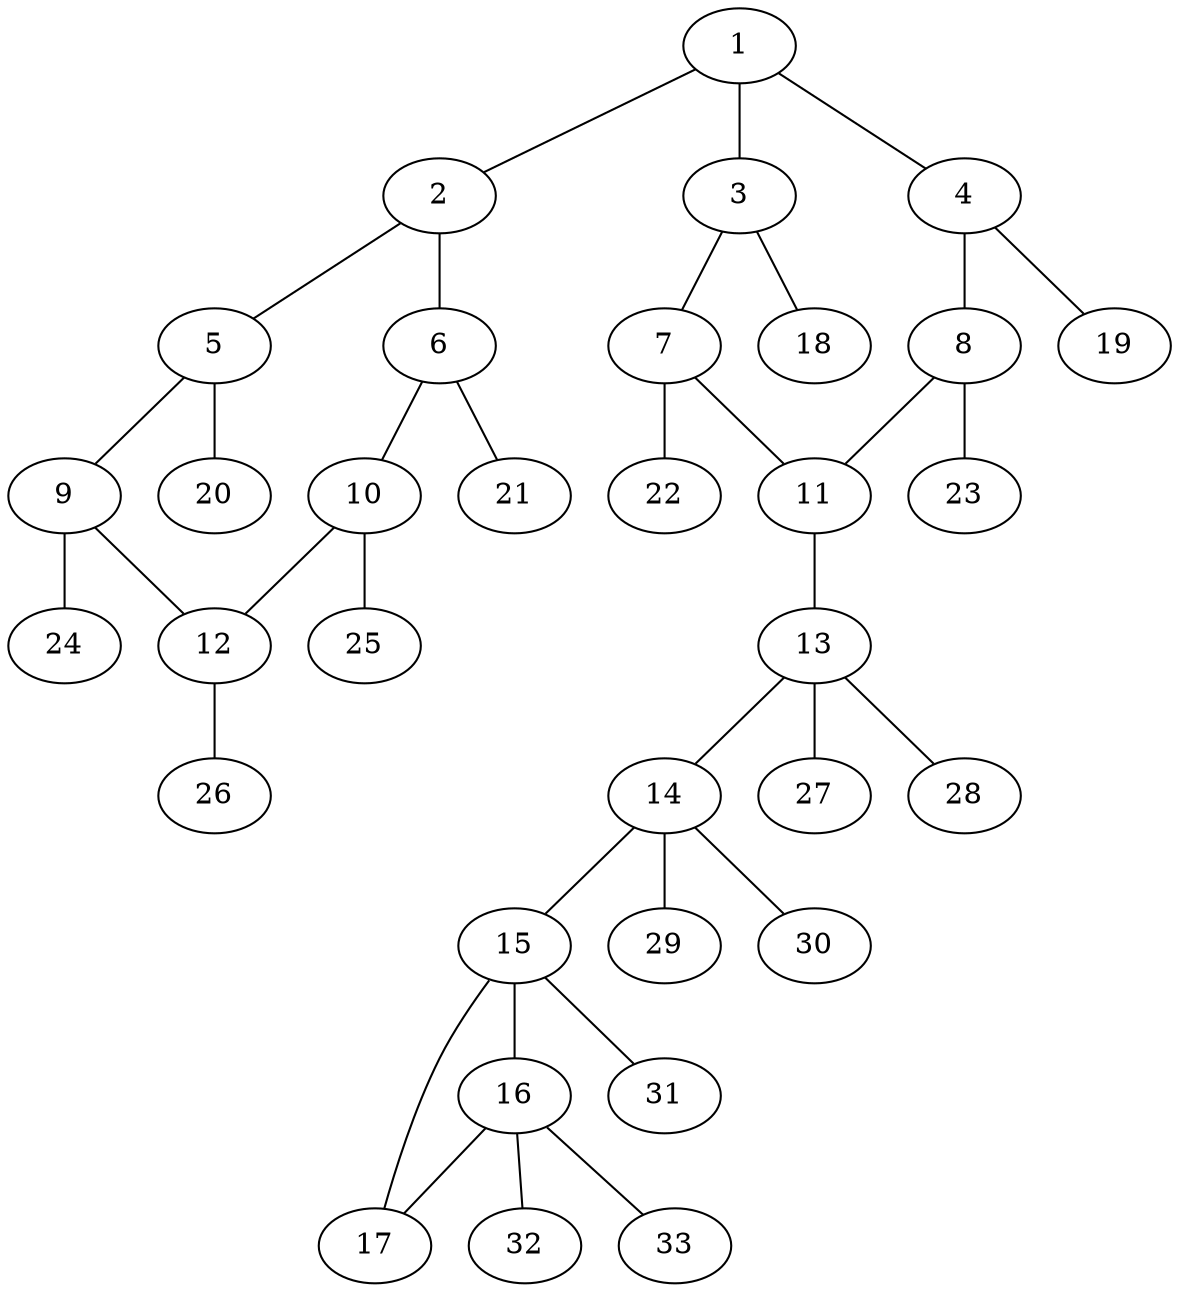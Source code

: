 graph molecule_1448 {
	1	 [chem=C];
	2	 [chem=C];
	1 -- 2	 [valence=1];
	3	 [chem=C];
	1 -- 3	 [valence=1];
	4	 [chem=C];
	1 -- 4	 [valence=2];
	5	 [chem=C];
	2 -- 5	 [valence=1];
	6	 [chem=C];
	2 -- 6	 [valence=2];
	7	 [chem=C];
	3 -- 7	 [valence=2];
	18	 [chem=H];
	3 -- 18	 [valence=1];
	8	 [chem=C];
	4 -- 8	 [valence=1];
	19	 [chem=H];
	4 -- 19	 [valence=1];
	9	 [chem=C];
	5 -- 9	 [valence=2];
	20	 [chem=H];
	5 -- 20	 [valence=1];
	10	 [chem=C];
	6 -- 10	 [valence=1];
	21	 [chem=H];
	6 -- 21	 [valence=1];
	11	 [chem=C];
	7 -- 11	 [valence=1];
	22	 [chem=H];
	7 -- 22	 [valence=1];
	8 -- 11	 [valence=2];
	23	 [chem=H];
	8 -- 23	 [valence=1];
	12	 [chem=C];
	9 -- 12	 [valence=1];
	24	 [chem=H];
	9 -- 24	 [valence=1];
	10 -- 12	 [valence=2];
	25	 [chem=H];
	10 -- 25	 [valence=1];
	13	 [chem=C];
	11 -- 13	 [valence=1];
	26	 [chem=H];
	12 -- 26	 [valence=1];
	14	 [chem=C];
	13 -- 14	 [valence=1];
	27	 [chem=H];
	13 -- 27	 [valence=1];
	28	 [chem=H];
	13 -- 28	 [valence=1];
	15	 [chem=C];
	14 -- 15	 [valence=1];
	29	 [chem=H];
	14 -- 29	 [valence=1];
	30	 [chem=H];
	14 -- 30	 [valence=1];
	16	 [chem=C];
	15 -- 16	 [valence=1];
	17	 [chem=O];
	15 -- 17	 [valence=1];
	31	 [chem=H];
	15 -- 31	 [valence=1];
	16 -- 17	 [valence=1];
	32	 [chem=H];
	16 -- 32	 [valence=1];
	33	 [chem=H];
	16 -- 33	 [valence=1];
}
